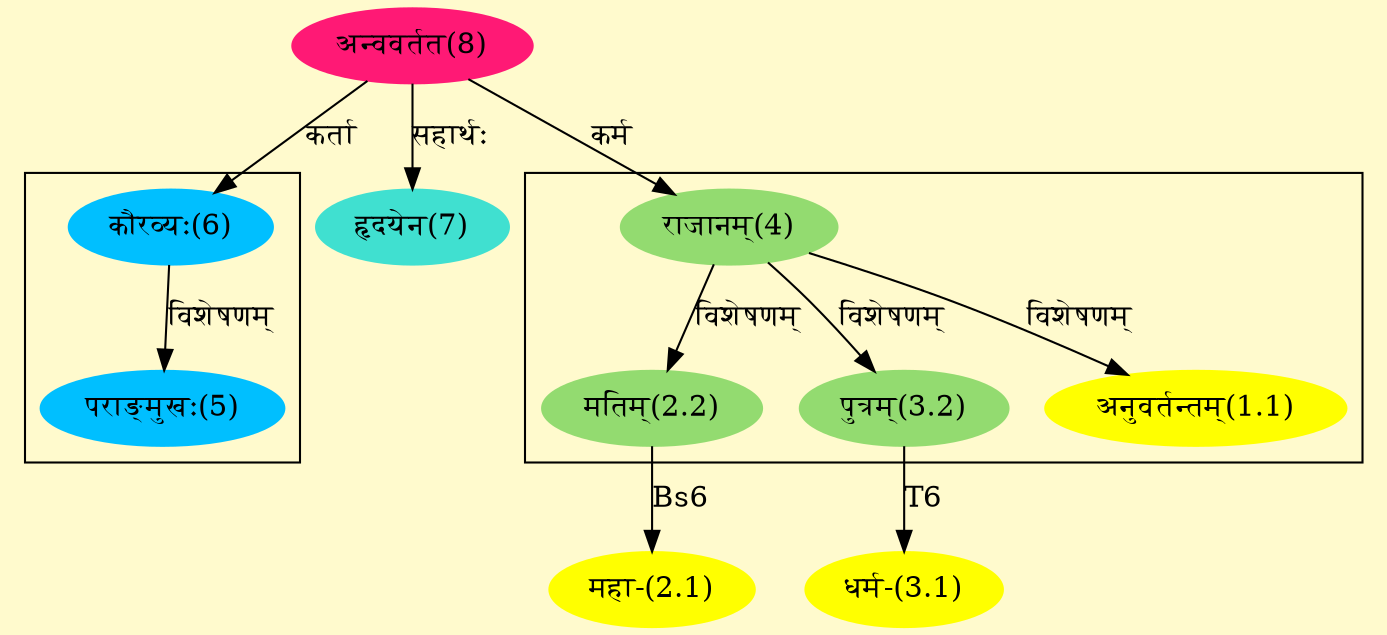 digraph G{
rankdir=BT;
 compound=true;
 bgcolor="lemonchiffon1";

subgraph cluster_1{
Node1_1 [style=filled, color="#FFFF00" label = "अनुवर्तन्तम्(1.1)"]
Node4 [style=filled, color="#93DB70" label = "राजानम्(4)"]
Node2_2 [style=filled, color="#93DB70" label = "मतिम्(2.2)"]
Node3_2 [style=filled, color="#93DB70" label = "पुत्रम्(3.2)"]

}

subgraph cluster_2{
Node5 [style=filled, color="#00BFFF" label = "पराङ्मुखः(5)"]
Node6 [style=filled, color="#00BFFF" label = "कौरव्यः(6)"]

}
Node2_1 [style=filled, color="#FFFF00" label = "महा-(2.1)"]
Node2_2 [style=filled, color="#93DB70" label = "मतिम्(2.2)"]
Node3_1 [style=filled, color="#FFFF00" label = "धर्म-(3.1)"]
Node3_2 [style=filled, color="#93DB70" label = "पुत्रम्(3.2)"]
Node4 [style=filled, color="#93DB70" label = "राजानम्(4)"]
Node8 [style=filled, color="#FF1975" label = "अन्ववर्तत(8)"]
Node6 [style=filled, color="#00BFFF" label = "कौरव्यः(6)"]
Node7 [style=filled, color="#40E0D0" label = "हृदयेन(7)"]
/* Start of Relations section */

Node1_1 -> Node4 [  label="विशेषणम्"  dir="back" ]
Node2_1 -> Node2_2 [  label="Bs6"  dir="back" ]
Node2_2 -> Node4 [  label="विशेषणम्"  dir="back" ]
Node3_1 -> Node3_2 [  label="T6"  dir="back" ]
Node3_2 -> Node4 [  label="विशेषणम्"  dir="back" ]
Node4 -> Node8 [  label="कर्म"  dir="back" ]
Node5 -> Node6 [  label="विशेषणम्"  dir="back" ]
Node6 -> Node8 [  label="कर्ता"  dir="back" ]
Node7 -> Node8 [  label="सहार्थः"  dir="back" ]
}
